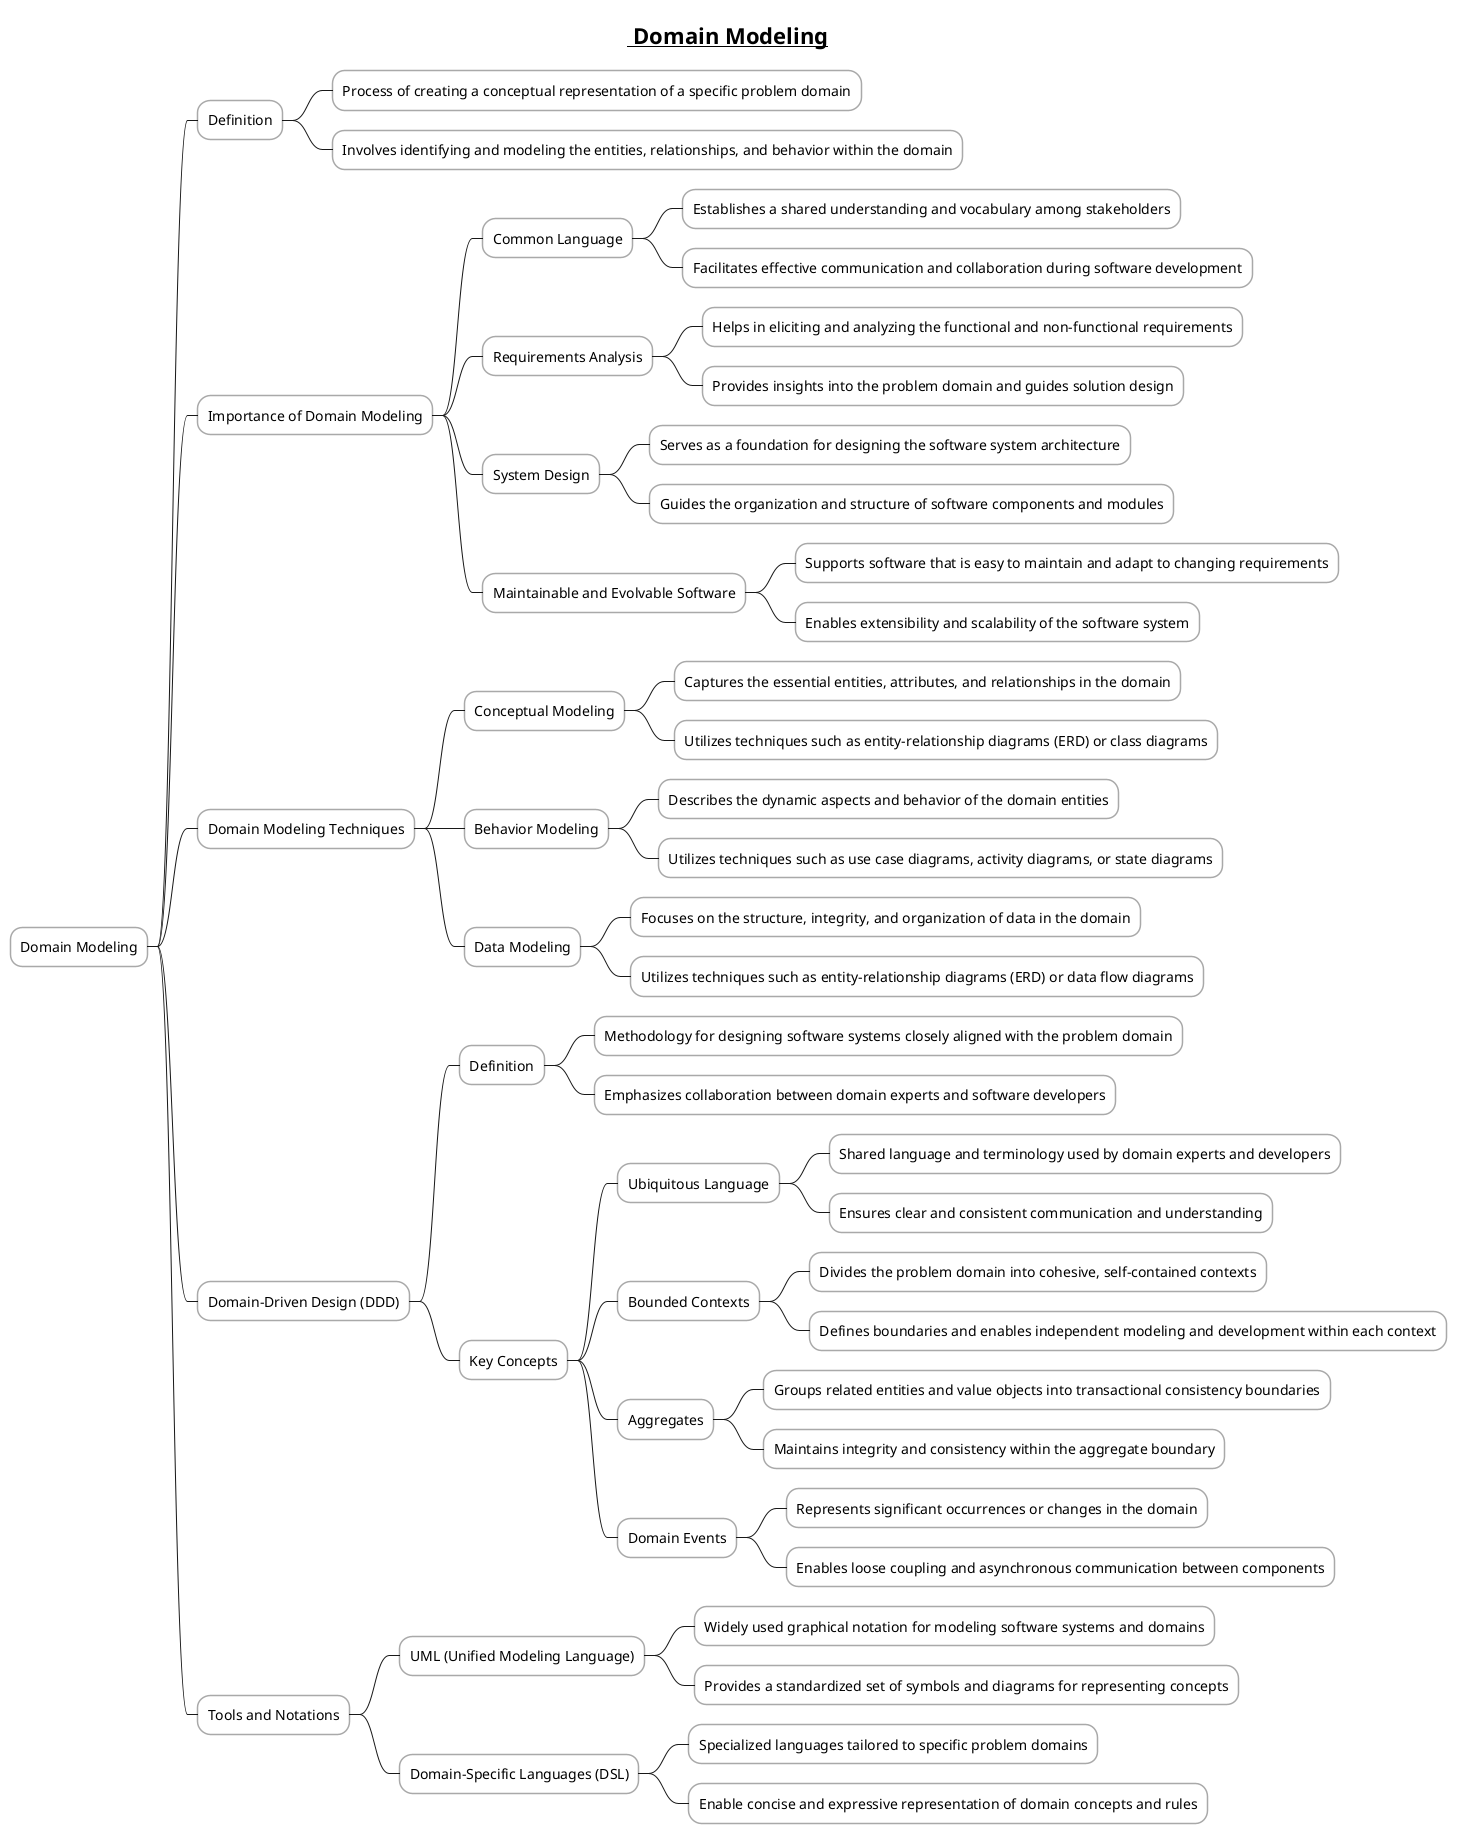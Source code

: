 @startmindmap

skinparam node {
    BorderColor DarkGray
    BackgroundColor White
}

skinparam connector {
    LineColor DarkGray
}

title =__ Domain Modeling__
* Domain Modeling

** Definition
*** Process of creating a conceptual representation of a specific problem domain
*** Involves identifying and modeling the entities, relationships, and behavior within the domain

** Importance of Domain Modeling
*** Common Language
**** Establishes a shared understanding and vocabulary among stakeholders
**** Facilitates effective communication and collaboration during software development

*** Requirements Analysis
**** Helps in eliciting and analyzing the functional and non-functional requirements
**** Provides insights into the problem domain and guides solution design

*** System Design
**** Serves as a foundation for designing the software system architecture
**** Guides the organization and structure of software components and modules

*** Maintainable and Evolvable Software
**** Supports software that is easy to maintain and adapt to changing requirements
**** Enables extensibility and scalability of the software system

** Domain Modeling Techniques

*** Conceptual Modeling
**** Captures the essential entities, attributes, and relationships in the domain
**** Utilizes techniques such as entity-relationship diagrams (ERD) or class diagrams

*** Behavior Modeling
**** Describes the dynamic aspects and behavior of the domain entities
**** Utilizes techniques such as use case diagrams, activity diagrams, or state diagrams

*** Data Modeling
**** Focuses on the structure, integrity, and organization of data in the domain
**** Utilizes techniques such as entity-relationship diagrams (ERD) or data flow diagrams

** Domain-Driven Design (DDD)

*** Definition
**** Methodology for designing software systems closely aligned with the problem domain
**** Emphasizes collaboration between domain experts and software developers

*** Key Concepts
**** Ubiquitous Language
***** Shared language and terminology used by domain experts and developers
***** Ensures clear and consistent communication and understanding

**** Bounded Contexts
***** Divides the problem domain into cohesive, self-contained contexts
***** Defines boundaries and enables independent modeling and development within each context

**** Aggregates
***** Groups related entities and value objects into transactional consistency boundaries
***** Maintains integrity and consistency within the aggregate boundary

**** Domain Events
***** Represents significant occurrences or changes in the domain
***** Enables loose coupling and asynchronous communication between components

** Tools and Notations
*** UML (Unified Modeling Language)
**** Widely used graphical notation for modeling software systems and domains
**** Provides a standardized set of symbols and diagrams for representing concepts

*** Domain-Specific Languages (DSL)
**** Specialized languages tailored to specific problem domains
**** Enable concise and expressive representation of domain concepts and rules

@endmindmap
